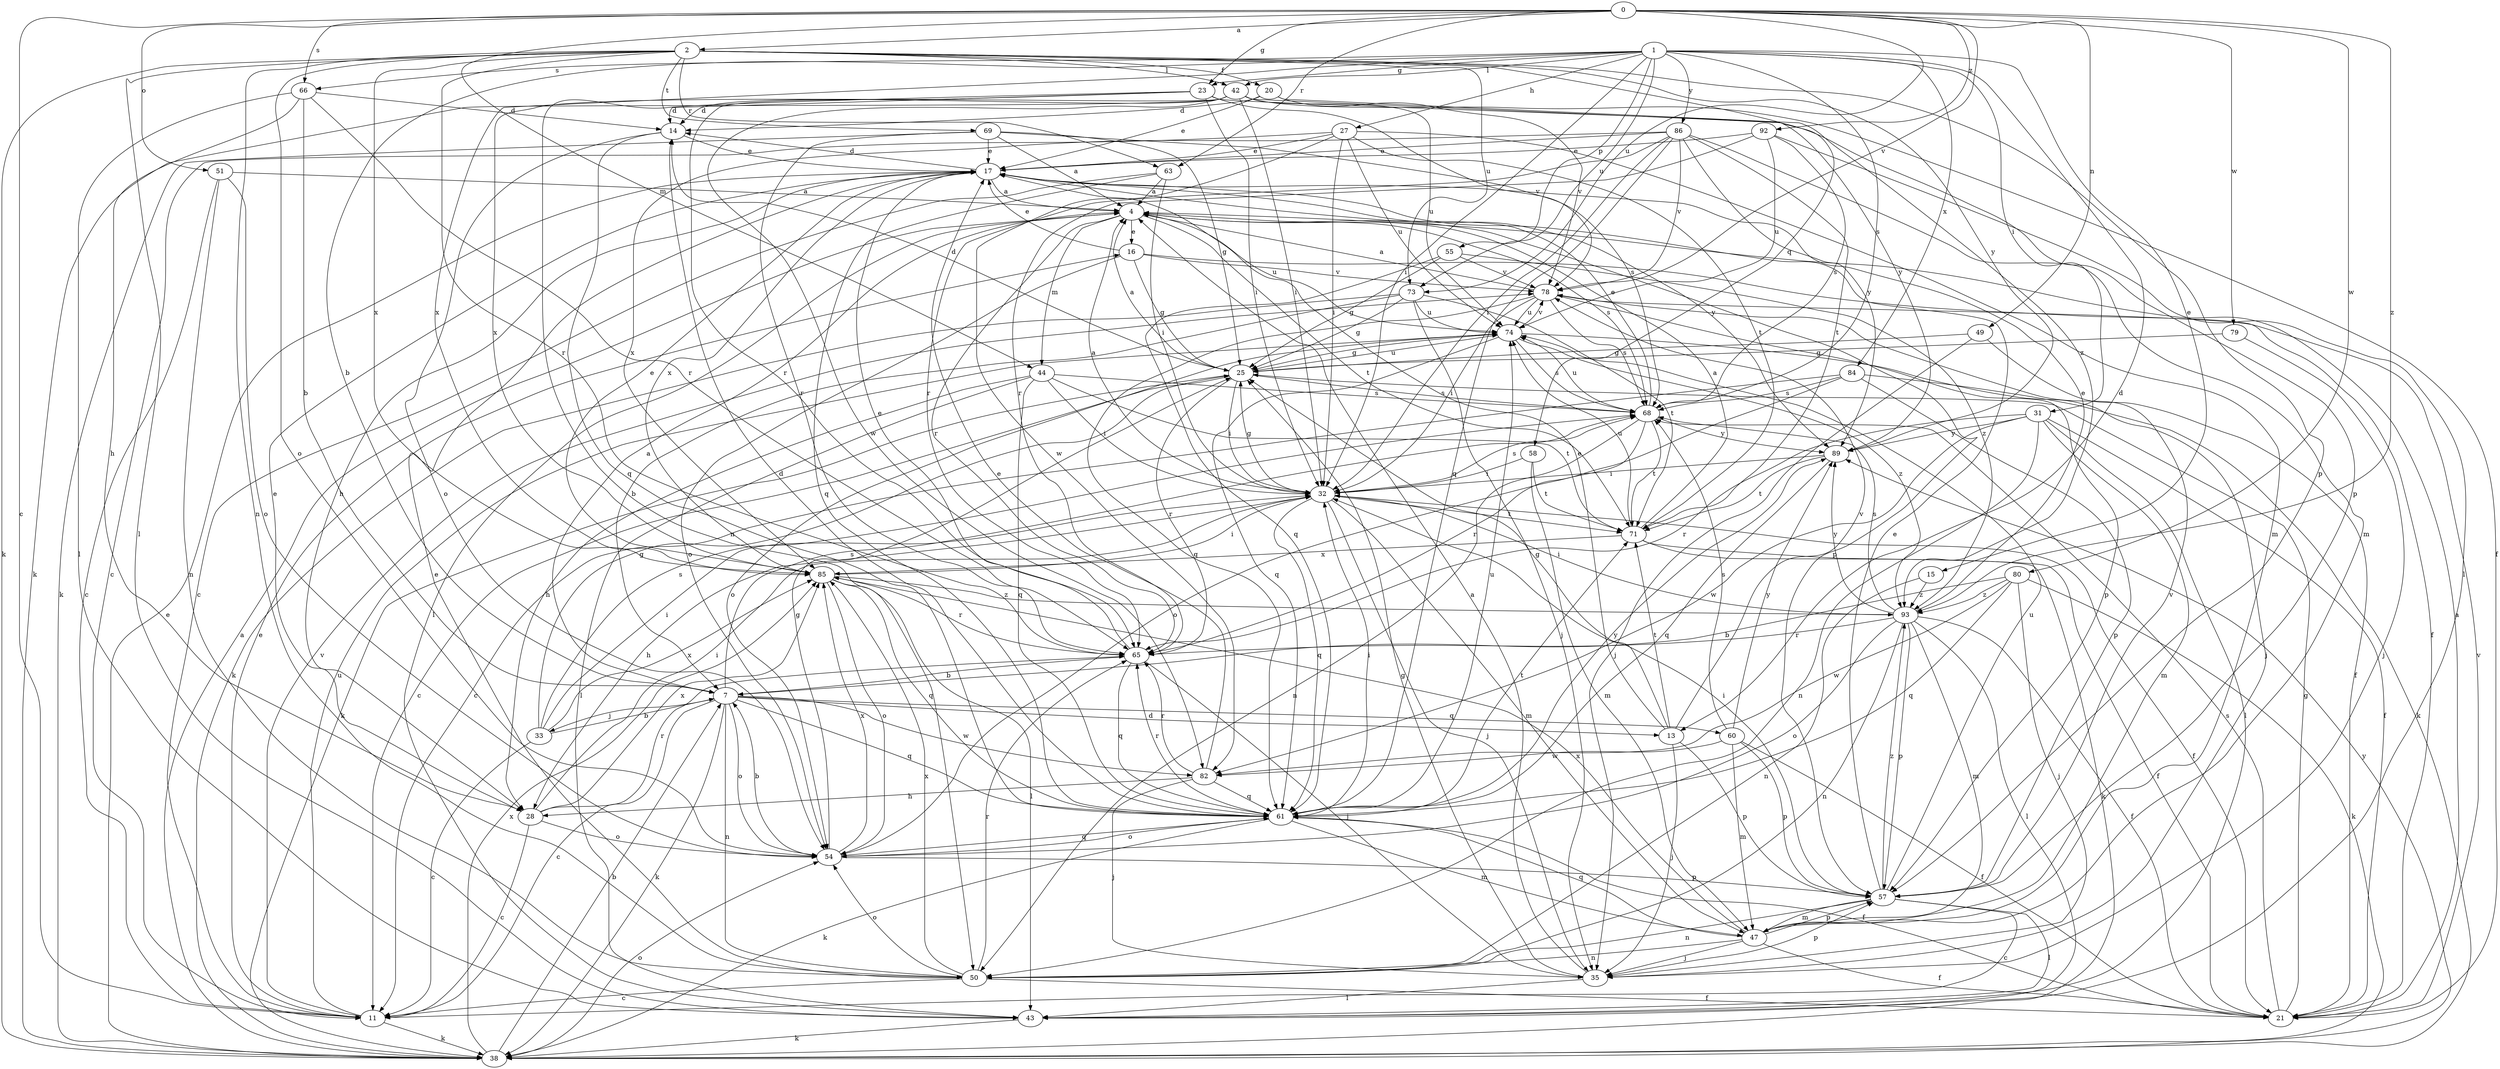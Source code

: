 strict digraph  {
0;
1;
2;
4;
7;
11;
13;
14;
15;
16;
17;
20;
21;
23;
25;
27;
28;
31;
32;
33;
35;
38;
42;
43;
44;
47;
49;
50;
51;
54;
55;
57;
58;
60;
61;
63;
65;
66;
68;
69;
71;
73;
74;
78;
79;
80;
82;
84;
85;
86;
89;
92;
93;
0 -> 2  [label=a];
0 -> 11  [label=c];
0 -> 23  [label=g];
0 -> 44  [label=m];
0 -> 49  [label=n];
0 -> 51  [label=o];
0 -> 63  [label=r];
0 -> 66  [label=s];
0 -> 73  [label=u];
0 -> 78  [label=v];
0 -> 79  [label=w];
0 -> 80  [label=w];
0 -> 92  [label=z];
0 -> 93  [label=z];
1 -> 7  [label=b];
1 -> 13  [label=d];
1 -> 15  [label=e];
1 -> 23  [label=g];
1 -> 27  [label=h];
1 -> 31  [label=i];
1 -> 32  [label=i];
1 -> 42  [label=l];
1 -> 55  [label=p];
1 -> 66  [label=s];
1 -> 68  [label=s];
1 -> 73  [label=u];
1 -> 84  [label=x];
1 -> 85  [label=x];
1 -> 86  [label=y];
2 -> 20  [label=f];
2 -> 38  [label=k];
2 -> 42  [label=l];
2 -> 43  [label=l];
2 -> 50  [label=n];
2 -> 54  [label=o];
2 -> 57  [label=p];
2 -> 58  [label=q];
2 -> 63  [label=r];
2 -> 65  [label=r];
2 -> 69  [label=t];
2 -> 73  [label=u];
2 -> 85  [label=x];
2 -> 89  [label=y];
4 -> 16  [label=e];
4 -> 43  [label=l];
4 -> 44  [label=m];
4 -> 57  [label=p];
4 -> 65  [label=r];
4 -> 68  [label=s];
4 -> 71  [label=t];
4 -> 74  [label=u];
7 -> 4  [label=a];
7 -> 11  [label=c];
7 -> 13  [label=d];
7 -> 33  [label=j];
7 -> 38  [label=k];
7 -> 50  [label=n];
7 -> 54  [label=o];
7 -> 60  [label=q];
7 -> 61  [label=q];
7 -> 68  [label=s];
7 -> 82  [label=w];
11 -> 16  [label=e];
11 -> 38  [label=k];
11 -> 74  [label=u];
11 -> 78  [label=v];
13 -> 17  [label=e];
13 -> 25  [label=g];
13 -> 35  [label=j];
13 -> 57  [label=p];
13 -> 71  [label=t];
13 -> 78  [label=v];
14 -> 17  [label=e];
14 -> 54  [label=o];
14 -> 61  [label=q];
15 -> 50  [label=n];
15 -> 93  [label=z];
16 -> 17  [label=e];
16 -> 21  [label=f];
16 -> 25  [label=g];
16 -> 54  [label=o];
16 -> 78  [label=v];
17 -> 4  [label=a];
17 -> 14  [label=d];
17 -> 28  [label=h];
17 -> 85  [label=x];
17 -> 89  [label=y];
20 -> 14  [label=d];
20 -> 17  [label=e];
20 -> 78  [label=v];
20 -> 93  [label=z];
21 -> 4  [label=a];
21 -> 25  [label=g];
21 -> 68  [label=s];
21 -> 78  [label=v];
23 -> 14  [label=d];
23 -> 32  [label=i];
23 -> 50  [label=n];
23 -> 57  [label=p];
23 -> 78  [label=v];
23 -> 85  [label=x];
25 -> 4  [label=a];
25 -> 11  [label=c];
25 -> 14  [label=d];
25 -> 32  [label=i];
25 -> 38  [label=k];
25 -> 65  [label=r];
25 -> 68  [label=s];
25 -> 74  [label=u];
27 -> 11  [label=c];
27 -> 17  [label=e];
27 -> 32  [label=i];
27 -> 47  [label=m];
27 -> 71  [label=t];
27 -> 74  [label=u];
27 -> 82  [label=w];
28 -> 11  [label=c];
28 -> 17  [label=e];
28 -> 32  [label=i];
28 -> 54  [label=o];
28 -> 65  [label=r];
28 -> 85  [label=x];
31 -> 21  [label=f];
31 -> 43  [label=l];
31 -> 47  [label=m];
31 -> 50  [label=n];
31 -> 65  [label=r];
31 -> 82  [label=w];
31 -> 89  [label=y];
32 -> 4  [label=a];
32 -> 21  [label=f];
32 -> 25  [label=g];
32 -> 28  [label=h];
32 -> 35  [label=j];
32 -> 47  [label=m];
32 -> 61  [label=q];
32 -> 68  [label=s];
32 -> 71  [label=t];
33 -> 7  [label=b];
33 -> 11  [label=c];
33 -> 25  [label=g];
33 -> 32  [label=i];
33 -> 68  [label=s];
33 -> 85  [label=x];
35 -> 4  [label=a];
35 -> 25  [label=g];
35 -> 43  [label=l];
35 -> 57  [label=p];
38 -> 4  [label=a];
38 -> 7  [label=b];
38 -> 17  [label=e];
38 -> 54  [label=o];
38 -> 85  [label=x];
38 -> 89  [label=y];
42 -> 14  [label=d];
42 -> 21  [label=f];
42 -> 32  [label=i];
42 -> 38  [label=k];
42 -> 65  [label=r];
42 -> 74  [label=u];
42 -> 82  [label=w];
42 -> 89  [label=y];
43 -> 38  [label=k];
44 -> 28  [label=h];
44 -> 32  [label=i];
44 -> 43  [label=l];
44 -> 61  [label=q];
44 -> 68  [label=s];
44 -> 71  [label=t];
47 -> 21  [label=f];
47 -> 35  [label=j];
47 -> 50  [label=n];
47 -> 57  [label=p];
47 -> 61  [label=q];
47 -> 85  [label=x];
49 -> 21  [label=f];
49 -> 25  [label=g];
49 -> 35  [label=j];
50 -> 11  [label=c];
50 -> 17  [label=e];
50 -> 21  [label=f];
50 -> 54  [label=o];
50 -> 65  [label=r];
50 -> 85  [label=x];
51 -> 4  [label=a];
51 -> 11  [label=c];
51 -> 50  [label=n];
51 -> 54  [label=o];
54 -> 7  [label=b];
54 -> 25  [label=g];
54 -> 57  [label=p];
54 -> 61  [label=q];
54 -> 85  [label=x];
55 -> 25  [label=g];
55 -> 61  [label=q];
55 -> 78  [label=v];
55 -> 93  [label=z];
57 -> 11  [label=c];
57 -> 17  [label=e];
57 -> 32  [label=i];
57 -> 43  [label=l];
57 -> 47  [label=m];
57 -> 50  [label=n];
57 -> 74  [label=u];
57 -> 78  [label=v];
57 -> 93  [label=z];
58 -> 32  [label=i];
58 -> 47  [label=m];
58 -> 71  [label=t];
60 -> 21  [label=f];
60 -> 47  [label=m];
60 -> 57  [label=p];
60 -> 68  [label=s];
60 -> 82  [label=w];
60 -> 89  [label=y];
61 -> 14  [label=d];
61 -> 21  [label=f];
61 -> 32  [label=i];
61 -> 38  [label=k];
61 -> 47  [label=m];
61 -> 54  [label=o];
61 -> 65  [label=r];
61 -> 71  [label=t];
61 -> 74  [label=u];
61 -> 89  [label=y];
63 -> 4  [label=a];
63 -> 11  [label=c];
63 -> 32  [label=i];
63 -> 61  [label=q];
65 -> 7  [label=b];
65 -> 17  [label=e];
65 -> 35  [label=j];
65 -> 61  [label=q];
66 -> 7  [label=b];
66 -> 14  [label=d];
66 -> 28  [label=h];
66 -> 43  [label=l];
66 -> 65  [label=r];
68 -> 17  [label=e];
68 -> 50  [label=n];
68 -> 65  [label=r];
68 -> 71  [label=t];
68 -> 74  [label=u];
68 -> 89  [label=y];
69 -> 4  [label=a];
69 -> 17  [label=e];
69 -> 25  [label=g];
69 -> 38  [label=k];
69 -> 65  [label=r];
69 -> 68  [label=s];
71 -> 4  [label=a];
71 -> 21  [label=f];
71 -> 38  [label=k];
71 -> 74  [label=u];
71 -> 85  [label=x];
73 -> 7  [label=b];
73 -> 25  [label=g];
73 -> 35  [label=j];
73 -> 38  [label=k];
73 -> 71  [label=t];
73 -> 74  [label=u];
74 -> 25  [label=g];
74 -> 35  [label=j];
74 -> 54  [label=o];
74 -> 61  [label=q];
74 -> 68  [label=s];
74 -> 78  [label=v];
74 -> 93  [label=z];
78 -> 4  [label=a];
78 -> 32  [label=i];
78 -> 57  [label=p];
78 -> 61  [label=q];
78 -> 68  [label=s];
78 -> 74  [label=u];
79 -> 25  [label=g];
79 -> 35  [label=j];
80 -> 7  [label=b];
80 -> 35  [label=j];
80 -> 38  [label=k];
80 -> 61  [label=q];
80 -> 82  [label=w];
80 -> 93  [label=z];
82 -> 17  [label=e];
82 -> 28  [label=h];
82 -> 35  [label=j];
82 -> 61  [label=q];
82 -> 65  [label=r];
84 -> 11  [label=c];
84 -> 38  [label=k];
84 -> 54  [label=o];
84 -> 57  [label=p];
84 -> 68  [label=s];
85 -> 17  [label=e];
85 -> 32  [label=i];
85 -> 43  [label=l];
85 -> 54  [label=o];
85 -> 61  [label=q];
85 -> 65  [label=r];
85 -> 93  [label=z];
86 -> 17  [label=e];
86 -> 32  [label=i];
86 -> 47  [label=m];
86 -> 61  [label=q];
86 -> 65  [label=r];
86 -> 71  [label=t];
86 -> 78  [label=v];
86 -> 85  [label=x];
86 -> 89  [label=y];
89 -> 32  [label=i];
89 -> 61  [label=q];
89 -> 71  [label=t];
92 -> 17  [label=e];
92 -> 43  [label=l];
92 -> 65  [label=r];
92 -> 68  [label=s];
92 -> 74  [label=u];
93 -> 17  [label=e];
93 -> 21  [label=f];
93 -> 32  [label=i];
93 -> 43  [label=l];
93 -> 47  [label=m];
93 -> 50  [label=n];
93 -> 54  [label=o];
93 -> 57  [label=p];
93 -> 65  [label=r];
93 -> 68  [label=s];
93 -> 89  [label=y];
}
